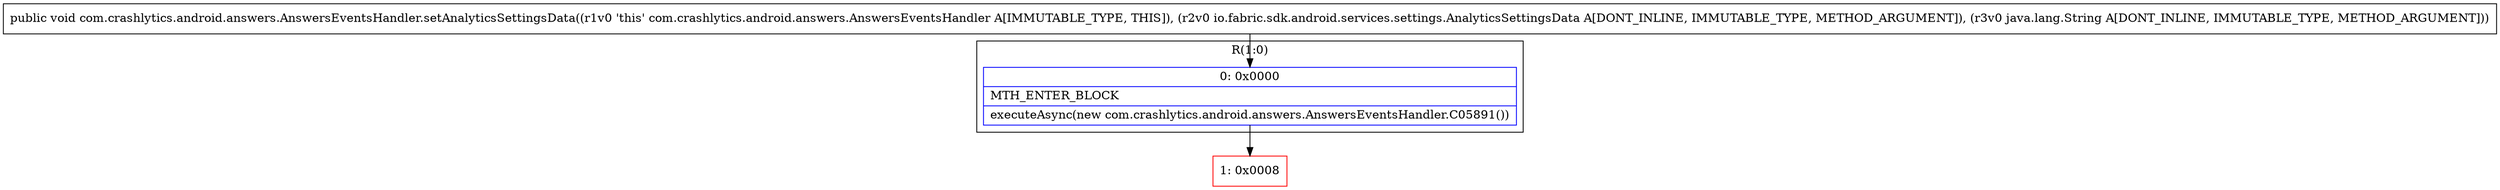 digraph "CFG forcom.crashlytics.android.answers.AnswersEventsHandler.setAnalyticsSettingsData(Lio\/fabric\/sdk\/android\/services\/settings\/AnalyticsSettingsData;Ljava\/lang\/String;)V" {
subgraph cluster_Region_578134688 {
label = "R(1:0)";
node [shape=record,color=blue];
Node_0 [shape=record,label="{0\:\ 0x0000|MTH_ENTER_BLOCK\l|executeAsync(new com.crashlytics.android.answers.AnswersEventsHandler.C05891())\l}"];
}
Node_1 [shape=record,color=red,label="{1\:\ 0x0008}"];
MethodNode[shape=record,label="{public void com.crashlytics.android.answers.AnswersEventsHandler.setAnalyticsSettingsData((r1v0 'this' com.crashlytics.android.answers.AnswersEventsHandler A[IMMUTABLE_TYPE, THIS]), (r2v0 io.fabric.sdk.android.services.settings.AnalyticsSettingsData A[DONT_INLINE, IMMUTABLE_TYPE, METHOD_ARGUMENT]), (r3v0 java.lang.String A[DONT_INLINE, IMMUTABLE_TYPE, METHOD_ARGUMENT])) }"];
MethodNode -> Node_0;
Node_0 -> Node_1;
}

